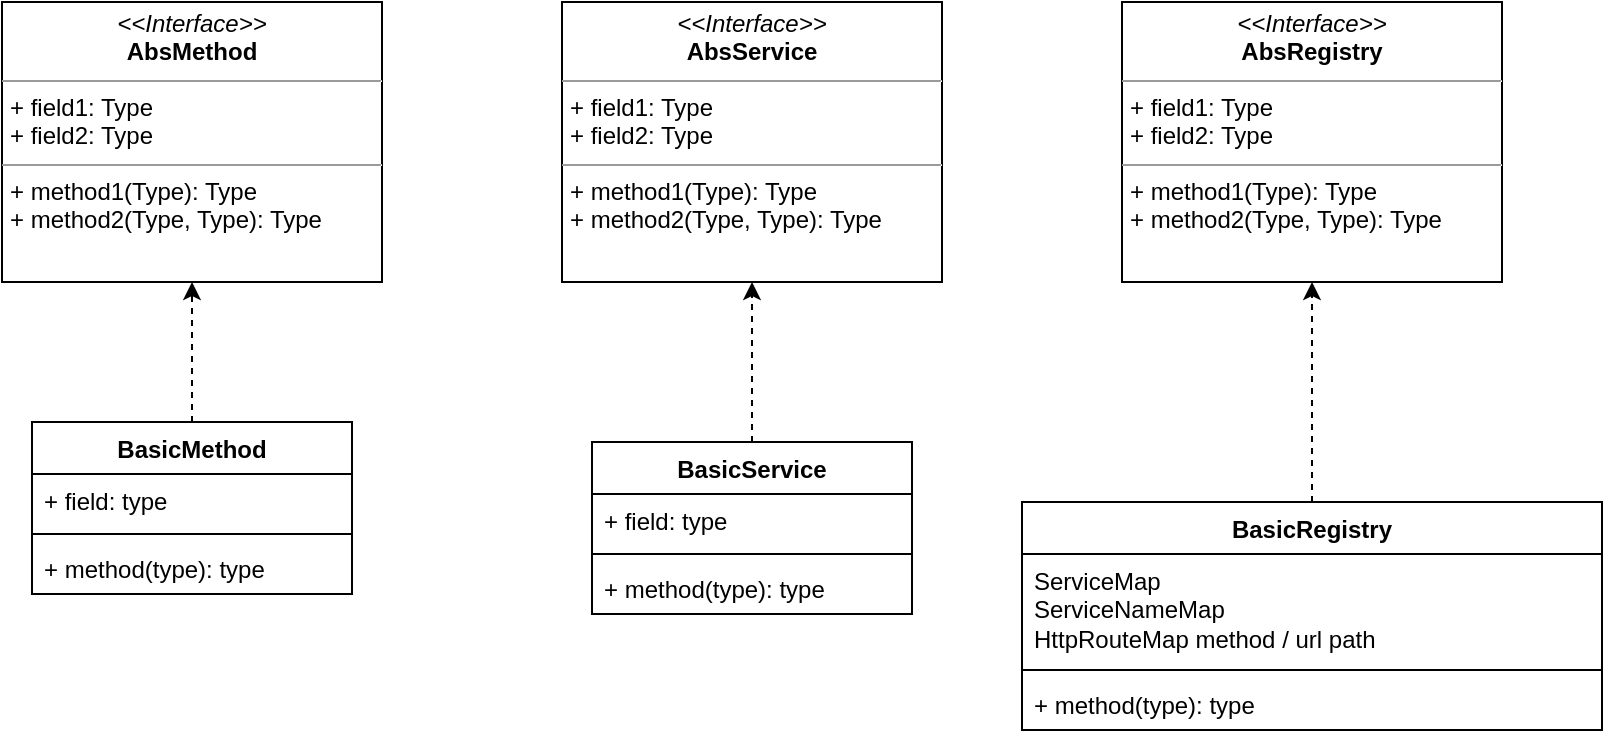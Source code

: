 <mxfile version="21.3.2" type="github" pages="2">
  <diagram name="第 1 页" id="2v_ZkfaAkdRgTlp89A7X">
    <mxGraphModel dx="1434" dy="686" grid="1" gridSize="10" guides="1" tooltips="1" connect="1" arrows="1" fold="1" page="1" pageScale="1" pageWidth="827" pageHeight="1169" math="0" shadow="0">
      <root>
        <mxCell id="0" />
        <mxCell id="1" parent="0" />
        <mxCell id="ZnUP8XqPv6l3dCVHD8_t-1" value="&lt;p style=&quot;margin:0px;margin-top:4px;text-align:center;&quot;&gt;&lt;i&gt;&amp;lt;&amp;lt;Interface&amp;gt;&amp;gt;&lt;/i&gt;&lt;br&gt;&lt;b&gt;AbsMethod&lt;/b&gt;&lt;/p&gt;&lt;hr size=&quot;1&quot;&gt;&lt;p style=&quot;margin:0px;margin-left:4px;&quot;&gt;+ field1: Type&lt;br&gt;+ field2: Type&lt;/p&gt;&lt;hr size=&quot;1&quot;&gt;&lt;p style=&quot;margin:0px;margin-left:4px;&quot;&gt;+ method1(Type): Type&lt;br&gt;+ method2(Type, Type): Type&lt;/p&gt;" style="verticalAlign=top;align=left;overflow=fill;fontSize=12;fontFamily=Helvetica;html=1;whiteSpace=wrap;" parent="1" vertex="1">
          <mxGeometry x="110" y="80" width="190" height="140" as="geometry" />
        </mxCell>
        <mxCell id="ZnUP8XqPv6l3dCVHD8_t-2" value="&lt;p style=&quot;margin:0px;margin-top:4px;text-align:center;&quot;&gt;&lt;i&gt;&amp;lt;&amp;lt;Interface&amp;gt;&amp;gt;&lt;/i&gt;&lt;br&gt;&lt;b&gt;AbsService&lt;/b&gt;&lt;/p&gt;&lt;hr size=&quot;1&quot;&gt;&lt;p style=&quot;margin:0px;margin-left:4px;&quot;&gt;+ field1: Type&lt;br&gt;+ field2: Type&lt;/p&gt;&lt;hr size=&quot;1&quot;&gt;&lt;p style=&quot;margin:0px;margin-left:4px;&quot;&gt;+ method1(Type): Type&lt;br&gt;+ method2(Type, Type): Type&lt;/p&gt;" style="verticalAlign=top;align=left;overflow=fill;fontSize=12;fontFamily=Helvetica;html=1;whiteSpace=wrap;" parent="1" vertex="1">
          <mxGeometry x="390" y="80" width="190" height="140" as="geometry" />
        </mxCell>
        <mxCell id="ZnUP8XqPv6l3dCVHD8_t-3" value="&lt;p style=&quot;margin:0px;margin-top:4px;text-align:center;&quot;&gt;&lt;i&gt;&amp;lt;&amp;lt;Interface&amp;gt;&amp;gt;&lt;/i&gt;&lt;br&gt;&lt;b&gt;AbsRegistry&lt;/b&gt;&lt;/p&gt;&lt;hr size=&quot;1&quot;&gt;&lt;p style=&quot;margin:0px;margin-left:4px;&quot;&gt;+ field1: Type&lt;br&gt;+ field2: Type&lt;/p&gt;&lt;hr size=&quot;1&quot;&gt;&lt;p style=&quot;margin:0px;margin-left:4px;&quot;&gt;+ method1(Type): Type&lt;br&gt;+ method2(Type, Type): Type&lt;/p&gt;" style="verticalAlign=top;align=left;overflow=fill;fontSize=12;fontFamily=Helvetica;html=1;whiteSpace=wrap;" parent="1" vertex="1">
          <mxGeometry x="670" y="80" width="190" height="140" as="geometry" />
        </mxCell>
        <mxCell id="ZnUP8XqPv6l3dCVHD8_t-8" value="" style="edgeStyle=orthogonalEdgeStyle;rounded=0;orthogonalLoop=1;jettySize=auto;html=1;dashed=1;" parent="1" source="ZnUP8XqPv6l3dCVHD8_t-4" target="ZnUP8XqPv6l3dCVHD8_t-1" edge="1">
          <mxGeometry relative="1" as="geometry" />
        </mxCell>
        <mxCell id="ZnUP8XqPv6l3dCVHD8_t-4" value="BasicMethod" style="swimlane;fontStyle=1;align=center;verticalAlign=top;childLayout=stackLayout;horizontal=1;startSize=26;horizontalStack=0;resizeParent=1;resizeParentMax=0;resizeLast=0;collapsible=1;marginBottom=0;whiteSpace=wrap;html=1;" parent="1" vertex="1">
          <mxGeometry x="125" y="290" width="160" height="86" as="geometry" />
        </mxCell>
        <mxCell id="ZnUP8XqPv6l3dCVHD8_t-5" value="+ field: type" style="text;strokeColor=none;fillColor=none;align=left;verticalAlign=top;spacingLeft=4;spacingRight=4;overflow=hidden;rotatable=0;points=[[0,0.5],[1,0.5]];portConstraint=eastwest;whiteSpace=wrap;html=1;" parent="ZnUP8XqPv6l3dCVHD8_t-4" vertex="1">
          <mxGeometry y="26" width="160" height="26" as="geometry" />
        </mxCell>
        <mxCell id="ZnUP8XqPv6l3dCVHD8_t-6" value="" style="line;strokeWidth=1;fillColor=none;align=left;verticalAlign=middle;spacingTop=-1;spacingLeft=3;spacingRight=3;rotatable=0;labelPosition=right;points=[];portConstraint=eastwest;strokeColor=inherit;" parent="ZnUP8XqPv6l3dCVHD8_t-4" vertex="1">
          <mxGeometry y="52" width="160" height="8" as="geometry" />
        </mxCell>
        <mxCell id="ZnUP8XqPv6l3dCVHD8_t-7" value="+ method(type): type" style="text;strokeColor=none;fillColor=none;align=left;verticalAlign=top;spacingLeft=4;spacingRight=4;overflow=hidden;rotatable=0;points=[[0,0.5],[1,0.5]];portConstraint=eastwest;whiteSpace=wrap;html=1;" parent="ZnUP8XqPv6l3dCVHD8_t-4" vertex="1">
          <mxGeometry y="60" width="160" height="26" as="geometry" />
        </mxCell>
        <mxCell id="ZnUP8XqPv6l3dCVHD8_t-17" value="" style="edgeStyle=orthogonalEdgeStyle;rounded=0;orthogonalLoop=1;jettySize=auto;html=1;dashed=1;" parent="1" source="ZnUP8XqPv6l3dCVHD8_t-9" target="ZnUP8XqPv6l3dCVHD8_t-2" edge="1">
          <mxGeometry relative="1" as="geometry" />
        </mxCell>
        <mxCell id="ZnUP8XqPv6l3dCVHD8_t-9" value="BasicService" style="swimlane;fontStyle=1;align=center;verticalAlign=top;childLayout=stackLayout;horizontal=1;startSize=26;horizontalStack=0;resizeParent=1;resizeParentMax=0;resizeLast=0;collapsible=1;marginBottom=0;whiteSpace=wrap;html=1;" parent="1" vertex="1">
          <mxGeometry x="405" y="300" width="160" height="86" as="geometry" />
        </mxCell>
        <mxCell id="ZnUP8XqPv6l3dCVHD8_t-10" value="+ field: type" style="text;strokeColor=none;fillColor=none;align=left;verticalAlign=top;spacingLeft=4;spacingRight=4;overflow=hidden;rotatable=0;points=[[0,0.5],[1,0.5]];portConstraint=eastwest;whiteSpace=wrap;html=1;" parent="ZnUP8XqPv6l3dCVHD8_t-9" vertex="1">
          <mxGeometry y="26" width="160" height="26" as="geometry" />
        </mxCell>
        <mxCell id="ZnUP8XqPv6l3dCVHD8_t-11" value="" style="line;strokeWidth=1;fillColor=none;align=left;verticalAlign=middle;spacingTop=-1;spacingLeft=3;spacingRight=3;rotatable=0;labelPosition=right;points=[];portConstraint=eastwest;strokeColor=inherit;" parent="ZnUP8XqPv6l3dCVHD8_t-9" vertex="1">
          <mxGeometry y="52" width="160" height="8" as="geometry" />
        </mxCell>
        <mxCell id="ZnUP8XqPv6l3dCVHD8_t-12" value="+ method(type): type" style="text;strokeColor=none;fillColor=none;align=left;verticalAlign=top;spacingLeft=4;spacingRight=4;overflow=hidden;rotatable=0;points=[[0,0.5],[1,0.5]];portConstraint=eastwest;whiteSpace=wrap;html=1;" parent="ZnUP8XqPv6l3dCVHD8_t-9" vertex="1">
          <mxGeometry y="60" width="160" height="26" as="geometry" />
        </mxCell>
        <mxCell id="ZnUP8XqPv6l3dCVHD8_t-18" value="" style="edgeStyle=orthogonalEdgeStyle;rounded=0;orthogonalLoop=1;jettySize=auto;html=1;dashed=1;" parent="1" source="ZnUP8XqPv6l3dCVHD8_t-13" target="ZnUP8XqPv6l3dCVHD8_t-3" edge="1">
          <mxGeometry relative="1" as="geometry" />
        </mxCell>
        <mxCell id="ZnUP8XqPv6l3dCVHD8_t-13" value="BasicRegistry" style="swimlane;fontStyle=1;align=center;verticalAlign=top;childLayout=stackLayout;horizontal=1;startSize=26;horizontalStack=0;resizeParent=1;resizeParentMax=0;resizeLast=0;collapsible=1;marginBottom=0;whiteSpace=wrap;html=1;" parent="1" vertex="1">
          <mxGeometry x="620" y="330" width="290" height="114" as="geometry" />
        </mxCell>
        <mxCell id="ZnUP8XqPv6l3dCVHD8_t-14" value="ServiceMap&lt;br&gt;ServiceNameMap&lt;br&gt;HttpRouteMap method / url path" style="text;strokeColor=none;fillColor=none;align=left;verticalAlign=top;spacingLeft=4;spacingRight=4;overflow=hidden;rotatable=0;points=[[0,0.5],[1,0.5]];portConstraint=eastwest;whiteSpace=wrap;html=1;" parent="ZnUP8XqPv6l3dCVHD8_t-13" vertex="1">
          <mxGeometry y="26" width="290" height="54" as="geometry" />
        </mxCell>
        <mxCell id="ZnUP8XqPv6l3dCVHD8_t-15" value="" style="line;strokeWidth=1;fillColor=none;align=left;verticalAlign=middle;spacingTop=-1;spacingLeft=3;spacingRight=3;rotatable=0;labelPosition=right;points=[];portConstraint=eastwest;strokeColor=inherit;" parent="ZnUP8XqPv6l3dCVHD8_t-13" vertex="1">
          <mxGeometry y="80" width="290" height="8" as="geometry" />
        </mxCell>
        <mxCell id="ZnUP8XqPv6l3dCVHD8_t-16" value="+ method(type): type" style="text;strokeColor=none;fillColor=none;align=left;verticalAlign=top;spacingLeft=4;spacingRight=4;overflow=hidden;rotatable=0;points=[[0,0.5],[1,0.5]];portConstraint=eastwest;whiteSpace=wrap;html=1;" parent="ZnUP8XqPv6l3dCVHD8_t-13" vertex="1">
          <mxGeometry y="88" width="290" height="26" as="geometry" />
        </mxCell>
      </root>
    </mxGraphModel>
  </diagram>
  <diagram id="fYEHHwnLBHSuc01azNFF" name="第 2 页">
    <mxGraphModel dx="1434" dy="686" grid="1" gridSize="10" guides="1" tooltips="1" connect="1" arrows="1" fold="1" page="1" pageScale="1" pageWidth="827" pageHeight="1169" math="0" shadow="0">
      <root>
        <mxCell id="0" />
        <mxCell id="1" parent="0" />
        <mxCell id="ZXy9lg2Glqn-spcsfgOA-5" value="" style="edgeStyle=elbowEdgeStyle;rounded=0;orthogonalLoop=1;jettySize=auto;html=1;elbow=vertical;curved=0;" parent="1" source="ZXy9lg2Glqn-spcsfgOA-1" target="ZXy9lg2Glqn-spcsfgOA-4" edge="1">
          <mxGeometry relative="1" as="geometry">
            <Array as="points">
              <mxPoint x="230" y="150" />
            </Array>
          </mxGeometry>
        </mxCell>
        <mxCell id="ZXy9lg2Glqn-spcsfgOA-6" value="RegisterByProto" style="edgeLabel;html=1;align=center;verticalAlign=middle;resizable=0;points=[];" parent="ZXy9lg2Glqn-spcsfgOA-5" vertex="1" connectable="0">
          <mxGeometry x="-0.228" y="1" relative="1" as="geometry">
            <mxPoint x="1" as="offset" />
          </mxGeometry>
        </mxCell>
        <mxCell id="ZXy9lg2Glqn-spcsfgOA-1" value="transport" style="shape=umlLifeline;perimeter=lifelinePerimeter;whiteSpace=wrap;html=1;container=1;dropTarget=0;collapsible=0;recursiveResize=0;outlineConnect=0;portConstraint=eastwest;newEdgeStyle={&quot;edgeStyle&quot;:&quot;elbowEdgeStyle&quot;,&quot;elbow&quot;:&quot;vertical&quot;,&quot;curved&quot;:0,&quot;rounded&quot;:0};" parent="1" vertex="1">
          <mxGeometry x="90" y="80" width="100" height="440" as="geometry" />
        </mxCell>
        <mxCell id="ZXy9lg2Glqn-spcsfgOA-8" value="" style="edgeStyle=elbowEdgeStyle;rounded=0;orthogonalLoop=1;jettySize=auto;html=1;elbow=horizontal;curved=0;" parent="1" edge="1">
          <mxGeometry relative="1" as="geometry">
            <Array as="points">
              <mxPoint x="450" y="500" />
              <mxPoint x="560" y="400" />
              <mxPoint x="550" y="290" />
            </Array>
            <mxPoint x="399.5" y="420" as="sourcePoint" />
            <mxPoint x="639.5" y="420" as="targetPoint" />
          </mxGeometry>
        </mxCell>
        <mxCell id="ZXy9lg2Glqn-spcsfgOA-9" value="&lt;div style=&quot;background-color:#2b2b2b;color:#a9b7c6;font-family:&#39;JetBrains Mono&#39;,monospace;font-size:9.8pt;&quot;&gt;&lt;pre&gt;&lt;br&gt;&lt;/pre&gt;&lt;/div&gt;" style="edgeLabel;html=1;align=center;verticalAlign=middle;resizable=0;points=[];" parent="ZXy9lg2Glqn-spcsfgOA-8" vertex="1" connectable="0">
          <mxGeometry x="-0.146" y="-4" relative="1" as="geometry">
            <mxPoint as="offset" />
          </mxGeometry>
        </mxCell>
        <mxCell id="ZXy9lg2Glqn-spcsfgOA-10" value="Register" style="edgeLabel;html=1;align=center;verticalAlign=middle;resizable=0;points=[];" parent="ZXy9lg2Glqn-spcsfgOA-8" vertex="1" connectable="0">
          <mxGeometry x="-0.196" y="4" relative="1" as="geometry">
            <mxPoint as="offset" />
          </mxGeometry>
        </mxCell>
        <mxCell id="B92O2mrmRbrXzsFY0ljC-3" value="" style="edgeStyle=elbowEdgeStyle;rounded=0;orthogonalLoop=1;jettySize=auto;html=1;elbow=vertical;curved=0;" edge="1" parent="1" source="ZXy9lg2Glqn-spcsfgOA-4" target="ZXy9lg2Glqn-spcsfgOA-7">
          <mxGeometry relative="1" as="geometry">
            <mxPoint x="580" y="230" as="targetPoint" />
            <Array as="points">
              <mxPoint x="570" y="180" />
              <mxPoint x="540" y="190" />
            </Array>
          </mxGeometry>
        </mxCell>
        <mxCell id="B92O2mrmRbrXzsFY0ljC-4" value="Resolve" style="edgeLabel;html=1;align=center;verticalAlign=middle;resizable=0;points=[];" vertex="1" connectable="0" parent="B92O2mrmRbrXzsFY0ljC-3">
          <mxGeometry x="-0.096" relative="1" as="geometry">
            <mxPoint as="offset" />
          </mxGeometry>
        </mxCell>
        <mxCell id="ZXy9lg2Glqn-spcsfgOA-4" value="pkg" style="shape=umlLifeline;perimeter=lifelinePerimeter;whiteSpace=wrap;html=1;container=1;dropTarget=0;collapsible=0;recursiveResize=0;outlineConnect=0;portConstraint=eastwest;newEdgeStyle={&quot;edgeStyle&quot;:&quot;elbowEdgeStyle&quot;,&quot;elbow&quot;:&quot;vertical&quot;,&quot;curved&quot;:0,&quot;rounded&quot;:0};" parent="1" vertex="1">
          <mxGeometry x="350" y="80" width="100" height="460" as="geometry" />
        </mxCell>
        <mxCell id="ZXy9lg2Glqn-spcsfgOA-7" value="internal" style="shape=umlLifeline;perimeter=lifelinePerimeter;whiteSpace=wrap;html=1;container=1;dropTarget=0;collapsible=0;recursiveResize=0;outlineConnect=0;portConstraint=eastwest;newEdgeStyle={&quot;edgeStyle&quot;:&quot;elbowEdgeStyle&quot;,&quot;elbow&quot;:&quot;vertical&quot;,&quot;curved&quot;:0,&quot;rounded&quot;:0};" parent="1" vertex="1">
          <mxGeometry x="590" y="80" width="100" height="450" as="geometry" />
        </mxCell>
        <mxCell id="B92O2mrmRbrXzsFY0ljC-1" value="&lt;br&gt;作用：&lt;br&gt;初始化registry，service&lt;br&gt;&lt;br&gt;参数：&lt;br&gt;service&lt;br&gt;newMethodFunc 将reflect.Method -&amp;gt; AbsMethod&lt;br&gt;serviceInstance&amp;nbsp; 用户服务实例&lt;br&gt;serviceName&lt;br&gt;opt" style="text;html=1;align=left;verticalAlign=middle;resizable=0;points=[];autosize=1;strokeColor=none;fillColor=none;" vertex="1" parent="1">
          <mxGeometry x="414" y="410" width="280" height="160" as="geometry" />
        </mxCell>
        <mxCell id="B92O2mrmRbrXzsFY0ljC-5" value="&lt;div style=&quot;&quot;&gt;&lt;span style=&quot;background-color: initial;&quot;&gt;作用&lt;/span&gt;&lt;/div&gt;&lt;div style=&quot;&quot;&gt;解析serviceDescriptor&lt;/div&gt;&lt;div style=&quot;&quot;&gt;获得optionList，包括注册http接口的option&lt;/div&gt;&lt;div style=&quot;&quot;&gt;这些option在Register的最后执行&lt;/div&gt;&lt;div style=&quot;&quot;&gt;&lt;br&gt;&lt;/div&gt;&lt;div style=&quot;&quot;&gt;&lt;br&gt;&lt;/div&gt;&lt;div style=&quot;&quot;&gt;&lt;span style=&quot;background-color: initial;&quot;&gt;参数：&lt;/span&gt;&lt;/div&gt;&lt;div style=&quot;&quot;&gt;serviceDescriptor&lt;/div&gt;&lt;div style=&quot;&quot;&gt;&lt;br&gt;&lt;/div&gt;&lt;div style=&quot;&quot;&gt;返回：&lt;/div&gt;&lt;div style=&quot;&quot;&gt;optionList&lt;/div&gt;" style="text;html=1;align=left;verticalAlign=middle;resizable=0;points=[];autosize=1;strokeColor=none;fillColor=none;" vertex="1" parent="1">
          <mxGeometry x="414" y="180" width="250" height="170" as="geometry" />
        </mxCell>
      </root>
    </mxGraphModel>
  </diagram>
</mxfile>
